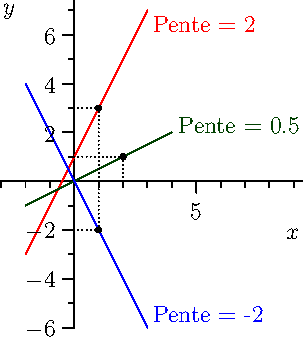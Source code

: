 import graph;
size(6cm,6cm);

real x(real t) { return t; }
real y1(real t) { return 1 + 2t; }
real y2(real t) { return 1/2*t; }
real y3(real t) { return -2*t; }


void showpoint(real f(real x), real a) {
  draw((a,0) -- (a,f(a)) -- (0,f(a)),dotted);
}
void showpoint(real x(real t), real y(real t), real t) {
  draw((x(t),0)--(x(t),y(t))--(0,y(t)),dotted);
  dot((x(t),y(t)));
}

path p = graph(x,y1,-2,3);draw(Label("Pente = 2",EndPoint,SE),p,red);
path p = graph(x,y2,-2,4);draw(Label("Pente = 0.5",EndPoint),p,darkgreen);
path p = graph(x,y3,-2,3);draw(Label("Pente = -2",EndPoint,NE),p,blue);
showpoint(x,y1,1);
showpoint(x,y2,2);
showpoint(x,y3,1);
xaxis("$x$",RightTicks(NoZero));
yaxis("$y$",LeftTicks(NoZero));
